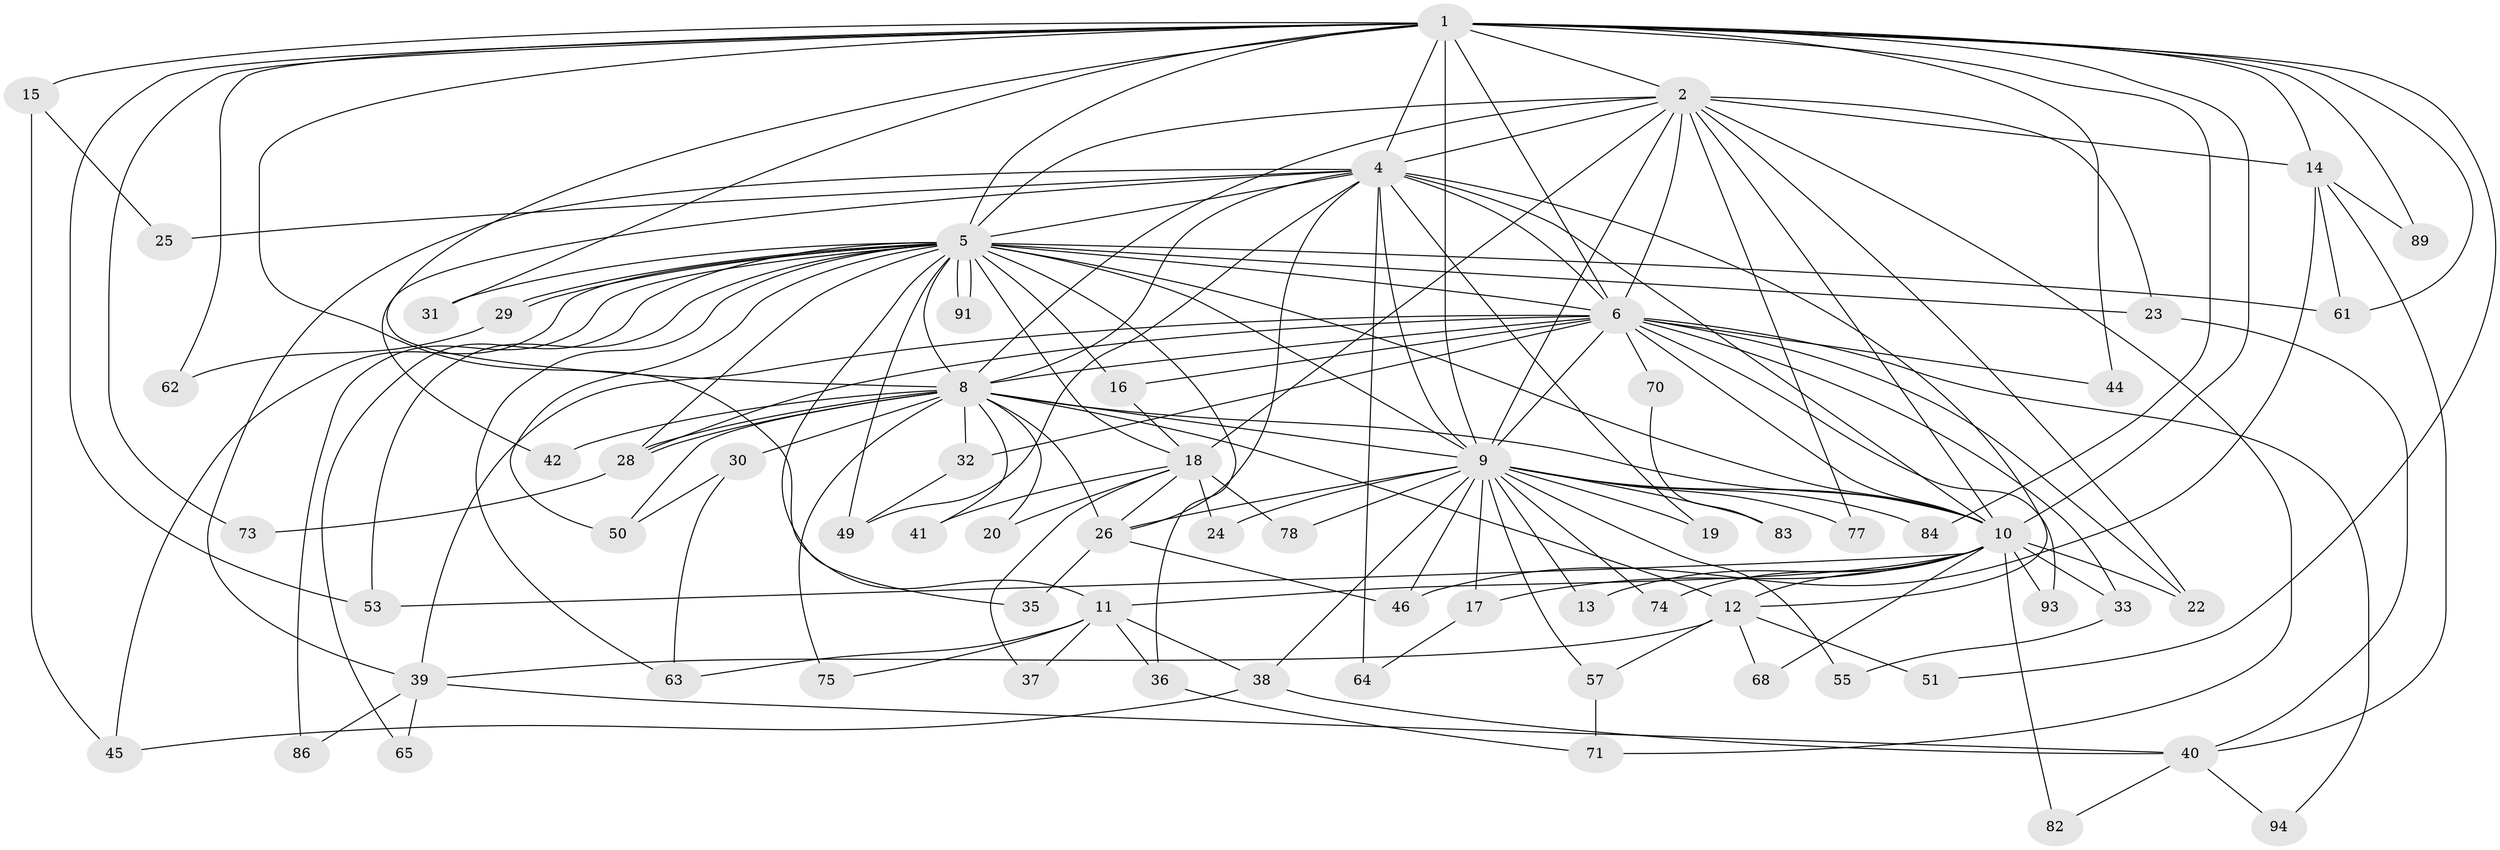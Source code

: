 // original degree distribution, {17: 0.010638297872340425, 16: 0.031914893617021274, 15: 0.02127659574468085, 29: 0.010638297872340425, 19: 0.010638297872340425, 24: 0.010638297872340425, 20: 0.010638297872340425, 7: 0.02127659574468085, 2: 0.4787234042553192, 5: 0.02127659574468085, 4: 0.06382978723404255, 3: 0.26595744680851063, 8: 0.010638297872340425, 6: 0.031914893617021274}
// Generated by graph-tools (version 1.1) at 2025/10/02/27/25 16:10:58]
// undirected, 67 vertices, 161 edges
graph export_dot {
graph [start="1"]
  node [color=gray90,style=filled];
  1 [super="+3"];
  2 [super="+87"];
  4 [super="+27"];
  5 [super="+76"];
  6 [super="+7"];
  8 [super="+21"];
  9 [super="+72"];
  10 [super="+66"];
  11;
  12 [super="+90"];
  13;
  14 [super="+56"];
  15 [super="+48"];
  16 [super="+59"];
  17;
  18 [super="+52"];
  19;
  20;
  22 [super="+79"];
  23 [super="+47"];
  24;
  25;
  26 [super="+34"];
  28 [super="+58"];
  29;
  30 [super="+69"];
  31;
  32 [super="+92"];
  33;
  35 [super="+54"];
  36 [super="+85"];
  37;
  38;
  39 [super="+43"];
  40 [super="+60"];
  41;
  42;
  44;
  45;
  46;
  49 [super="+80"];
  50 [super="+81"];
  51;
  53 [super="+67"];
  55;
  57;
  61 [super="+88"];
  62;
  63;
  64;
  65;
  68;
  70;
  71;
  73;
  74;
  75;
  77;
  78;
  82;
  83;
  84;
  86;
  89;
  91;
  93;
  94;
  1 -- 2 [weight=2];
  1 -- 4 [weight=2];
  1 -- 5 [weight=2];
  1 -- 6 [weight=4];
  1 -- 8 [weight=2];
  1 -- 9 [weight=3];
  1 -- 10 [weight=2];
  1 -- 11;
  1 -- 15 [weight=2];
  1 -- 44;
  1 -- 51;
  1 -- 62;
  1 -- 84;
  1 -- 73;
  1 -- 14;
  1 -- 89;
  1 -- 31;
  1 -- 53;
  1 -- 61;
  2 -- 4 [weight=2];
  2 -- 5;
  2 -- 6 [weight=2];
  2 -- 8;
  2 -- 9;
  2 -- 10;
  2 -- 14;
  2 -- 18;
  2 -- 22;
  2 -- 23;
  2 -- 71;
  2 -- 77;
  4 -- 5;
  4 -- 6 [weight=2];
  4 -- 8;
  4 -- 9;
  4 -- 10;
  4 -- 19;
  4 -- 25;
  4 -- 39;
  4 -- 42;
  4 -- 49;
  4 -- 64;
  4 -- 26;
  4 -- 12;
  5 -- 6 [weight=2];
  5 -- 8;
  5 -- 9;
  5 -- 10;
  5 -- 16;
  5 -- 23;
  5 -- 29;
  5 -- 29;
  5 -- 31;
  5 -- 35 [weight=2];
  5 -- 36;
  5 -- 45;
  5 -- 50;
  5 -- 53;
  5 -- 61;
  5 -- 63;
  5 -- 65;
  5 -- 86;
  5 -- 91;
  5 -- 91;
  5 -- 28;
  5 -- 18;
  5 -- 49;
  6 -- 8 [weight=2];
  6 -- 9 [weight=2];
  6 -- 10 [weight=2];
  6 -- 16 [weight=2];
  6 -- 32 [weight=2];
  6 -- 33;
  6 -- 70 [weight=2];
  6 -- 93;
  6 -- 94;
  6 -- 39;
  6 -- 44;
  6 -- 28;
  6 -- 22;
  8 -- 9;
  8 -- 10;
  8 -- 12;
  8 -- 20;
  8 -- 28;
  8 -- 28;
  8 -- 30 [weight=2];
  8 -- 41;
  8 -- 50;
  8 -- 42;
  8 -- 26;
  8 -- 75;
  8 -- 32;
  9 -- 10 [weight=2];
  9 -- 13;
  9 -- 17;
  9 -- 19;
  9 -- 24;
  9 -- 26;
  9 -- 38;
  9 -- 46;
  9 -- 55;
  9 -- 57;
  9 -- 74;
  9 -- 78;
  9 -- 83;
  9 -- 84;
  9 -- 77;
  10 -- 11;
  10 -- 12;
  10 -- 13;
  10 -- 17;
  10 -- 22;
  10 -- 33;
  10 -- 53;
  10 -- 68;
  10 -- 74;
  10 -- 93;
  10 -- 82;
  11 -- 36;
  11 -- 37;
  11 -- 38;
  11 -- 63;
  11 -- 75;
  12 -- 51;
  12 -- 57;
  12 -- 68;
  12 -- 39;
  14 -- 40;
  14 -- 61;
  14 -- 46;
  14 -- 89;
  15 -- 25;
  15 -- 45;
  16 -- 18;
  17 -- 64;
  18 -- 20;
  18 -- 24;
  18 -- 37;
  18 -- 41;
  18 -- 78;
  18 -- 26;
  23 -- 40;
  26 -- 35;
  26 -- 46;
  28 -- 73;
  29 -- 62;
  30 -- 50;
  30 -- 63;
  32 -- 49;
  33 -- 55;
  36 -- 71;
  38 -- 45;
  38 -- 40;
  39 -- 40;
  39 -- 65;
  39 -- 86;
  40 -- 82;
  40 -- 94;
  57 -- 71;
  70 -- 83;
}
